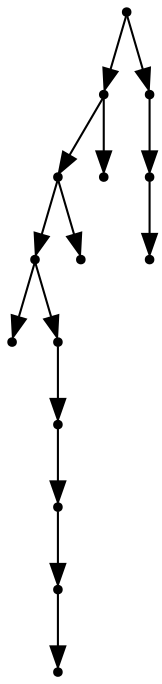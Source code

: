 digraph {
  14 [shape=point];
  10 [shape=point];
  8 [shape=point];
  6 [shape=point];
  0 [shape=point];
  5 [shape=point];
  4 [shape=point];
  3 [shape=point];
  2 [shape=point];
  1 [shape=point];
  7 [shape=point];
  9 [shape=point];
  13 [shape=point];
  12 [shape=point];
  11 [shape=point];
14 -> 10;
10 -> 8;
8 -> 6;
6 -> 0;
6 -> 5;
5 -> 4;
4 -> 3;
3 -> 2;
2 -> 1;
8 -> 7;
10 -> 9;
14 -> 13;
13 -> 12;
12 -> 11;
}
